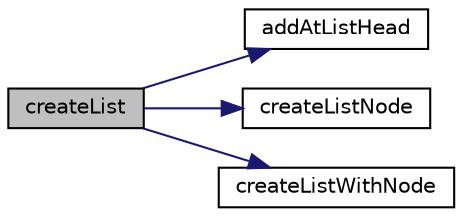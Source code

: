 digraph "createList"
{
  edge [fontname="Helvetica",fontsize="10",labelfontname="Helvetica",labelfontsize="10"];
  node [fontname="Helvetica",fontsize="10",shape=record];
  rankdir="LR";
  Node1 [label="createList",height=0.2,width=0.4,color="black", fillcolor="grey75", style="filled", fontcolor="black"];
  Node1 -> Node2 [color="midnightblue",fontsize="10",style="solid",fontname="Helvetica"];
  Node2 [label="addAtListHead",height=0.2,width=0.4,color="black", fillcolor="white", style="filled",URL="$linked_list_8c.html#a8c7d4672020c76155b957154e7fb57a9"];
  Node1 -> Node3 [color="midnightblue",fontsize="10",style="solid",fontname="Helvetica"];
  Node3 [label="createListNode",height=0.2,width=0.4,color="black", fillcolor="white", style="filled",URL="$linked_list_8c.html#ac5450997f8320fdf3d49a3218da0f93d"];
  Node1 -> Node4 [color="midnightblue",fontsize="10",style="solid",fontname="Helvetica"];
  Node4 [label="createListWithNode",height=0.2,width=0.4,color="black", fillcolor="white", style="filled",URL="$linked_list_8c.html#ab5a0053e15c4f512a5a07f66eb60c9ee"];
}
